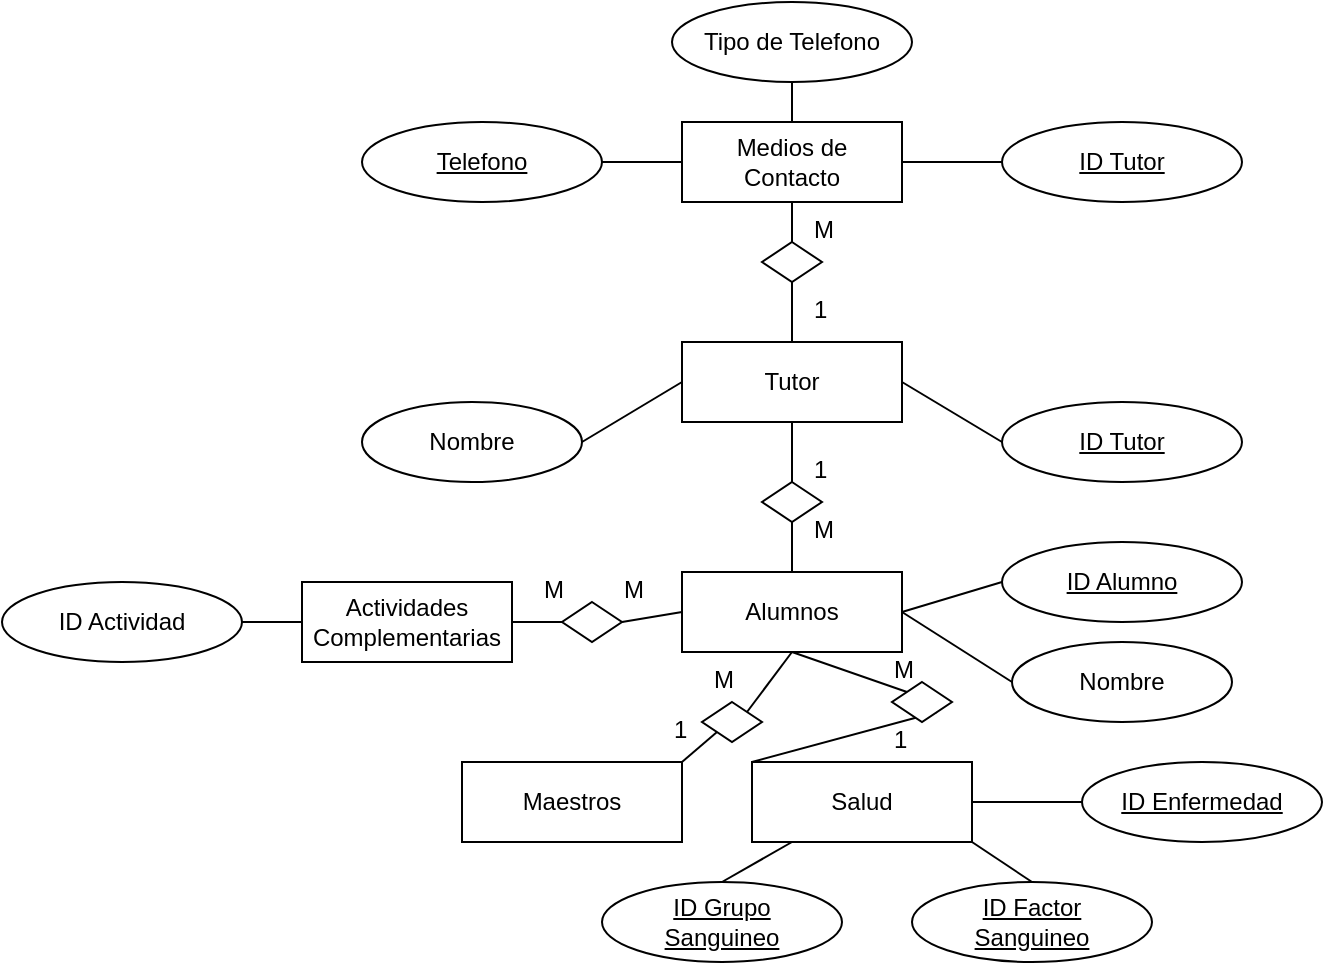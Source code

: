 <mxfile version="13.9.9" type="device"><diagram id="xXd5w46nhbYQpByzbaBO" name="Página-1"><mxGraphModel dx="1002" dy="581" grid="1" gridSize="10" guides="1" tooltips="1" connect="1" arrows="1" fold="1" page="1" pageScale="1" pageWidth="1920" pageHeight="1200" math="0" shadow="0"><root><mxCell id="0"/><mxCell id="1" parent="0"/><mxCell id="2sf03pPsfa5seIXpqSNx-1" value="Alumnos" style="whiteSpace=wrap;html=1;align=center;" vertex="1" parent="1"><mxGeometry x="360" y="965" width="110" height="40" as="geometry"/></mxCell><mxCell id="2sf03pPsfa5seIXpqSNx-5" value="Maestros" style="whiteSpace=wrap;html=1;align=center;" vertex="1" parent="1"><mxGeometry x="250" y="1060" width="110" height="40" as="geometry"/></mxCell><mxCell id="2sf03pPsfa5seIXpqSNx-6" value="Tutor" style="whiteSpace=wrap;html=1;align=center;" vertex="1" parent="1"><mxGeometry x="360" y="850" width="110" height="40" as="geometry"/></mxCell><mxCell id="2sf03pPsfa5seIXpqSNx-7" value="ID Tutor" style="ellipse;whiteSpace=wrap;html=1;align=center;fontStyle=4;" vertex="1" parent="1"><mxGeometry x="520" y="880" width="120" height="40" as="geometry"/></mxCell><mxCell id="2sf03pPsfa5seIXpqSNx-8" value="ID Alumno" style="ellipse;whiteSpace=wrap;html=1;align=center;fontStyle=4;" vertex="1" parent="1"><mxGeometry x="520" y="950" width="120" height="40" as="geometry"/></mxCell><mxCell id="2sf03pPsfa5seIXpqSNx-9" value="Medios de&lt;br&gt;Contacto" style="whiteSpace=wrap;html=1;align=center;" vertex="1" parent="1"><mxGeometry x="360" y="740" width="110" height="40" as="geometry"/></mxCell><mxCell id="2sf03pPsfa5seIXpqSNx-10" value="Actividades Complementarias" style="whiteSpace=wrap;html=1;align=center;" vertex="1" parent="1"><mxGeometry x="170" y="970" width="105" height="40" as="geometry"/></mxCell><mxCell id="2sf03pPsfa5seIXpqSNx-20" value="Telefono" style="ellipse;whiteSpace=wrap;html=1;align=center;fontStyle=4;" vertex="1" parent="1"><mxGeometry x="200" y="740" width="120" height="40" as="geometry"/></mxCell><mxCell id="2sf03pPsfa5seIXpqSNx-25" value="Tipo de Telefono" style="ellipse;whiteSpace=wrap;html=1;align=center;" vertex="1" parent="1"><mxGeometry x="355" y="680" width="120" height="40" as="geometry"/></mxCell><mxCell id="2sf03pPsfa5seIXpqSNx-28" value="ID Tutor" style="ellipse;whiteSpace=wrap;html=1;align=center;fontStyle=4;" vertex="1" parent="1"><mxGeometry x="520" y="740" width="120" height="40" as="geometry"/></mxCell><mxCell id="2sf03pPsfa5seIXpqSNx-29" value="Salud" style="whiteSpace=wrap;html=1;align=center;" vertex="1" parent="1"><mxGeometry x="395" y="1060" width="110" height="40" as="geometry"/></mxCell><mxCell id="2sf03pPsfa5seIXpqSNx-42" value="&lt;span&gt;ID Actividad&lt;/span&gt;" style="ellipse;whiteSpace=wrap;html=1;align=center;" vertex="1" parent="1"><mxGeometry x="20" y="970" width="120" height="40" as="geometry"/></mxCell><mxCell id="2sf03pPsfa5seIXpqSNx-43" value="&lt;span&gt;&lt;u&gt;ID Grupo&lt;br&gt;Sanguineo&lt;/u&gt;&lt;/span&gt;" style="ellipse;whiteSpace=wrap;html=1;align=center;" vertex="1" parent="1"><mxGeometry x="320" y="1120" width="120" height="40" as="geometry"/></mxCell><mxCell id="2sf03pPsfa5seIXpqSNx-45" value="&lt;span&gt;&lt;u&gt;ID Factor&lt;br&gt;Sanguineo&lt;/u&gt;&lt;/span&gt;" style="ellipse;whiteSpace=wrap;html=1;align=center;" vertex="1" parent="1"><mxGeometry x="475" y="1120" width="120" height="40" as="geometry"/></mxCell><mxCell id="2sf03pPsfa5seIXpqSNx-52" value="Nombre" style="ellipse;whiteSpace=wrap;html=1;align=center;" vertex="1" parent="1"><mxGeometry x="200" y="880" width="110" height="40" as="geometry"/></mxCell><mxCell id="2sf03pPsfa5seIXpqSNx-54" value="Nombre" style="ellipse;whiteSpace=wrap;html=1;align=center;" vertex="1" parent="1"><mxGeometry x="525" y="1000" width="110" height="40" as="geometry"/></mxCell><mxCell id="2sf03pPsfa5seIXpqSNx-63" value="" style="endArrow=none;html=1;rounded=0;entryX=0;entryY=0.5;entryDx=0;entryDy=0;exitX=1;exitY=0.5;exitDx=0;exitDy=0;" edge="1" parent="1" source="2sf03pPsfa5seIXpqSNx-9" target="2sf03pPsfa5seIXpqSNx-28"><mxGeometry relative="1" as="geometry"><mxPoint x="455" y="800" as="sourcePoint"/><mxPoint x="615" y="800" as="targetPoint"/></mxGeometry></mxCell><mxCell id="2sf03pPsfa5seIXpqSNx-64" value="" style="endArrow=none;html=1;rounded=0;exitX=0.5;exitY=1;exitDx=0;exitDy=0;entryX=0.5;entryY=0;entryDx=0;entryDy=0;" edge="1" parent="1" source="2sf03pPsfa5seIXpqSNx-25" target="2sf03pPsfa5seIXpqSNx-9"><mxGeometry relative="1" as="geometry"><mxPoint x="340" y="950" as="sourcePoint"/><mxPoint x="500" y="950" as="targetPoint"/></mxGeometry></mxCell><mxCell id="2sf03pPsfa5seIXpqSNx-65" value="" style="endArrow=none;html=1;rounded=0;exitX=1;exitY=0.5;exitDx=0;exitDy=0;entryX=0;entryY=0.5;entryDx=0;entryDy=0;" edge="1" parent="1" source="2sf03pPsfa5seIXpqSNx-20" target="2sf03pPsfa5seIXpqSNx-9"><mxGeometry relative="1" as="geometry"><mxPoint x="340" y="950" as="sourcePoint"/><mxPoint x="500" y="950" as="targetPoint"/></mxGeometry></mxCell><mxCell id="2sf03pPsfa5seIXpqSNx-66" value="" style="endArrow=none;html=1;rounded=0;exitX=0.5;exitY=1;exitDx=0;exitDy=0;entryX=0.5;entryY=0;entryDx=0;entryDy=0;" edge="1" parent="1" source="2sf03pPsfa5seIXpqSNx-9" target="2sf03pPsfa5seIXpqSNx-6"><mxGeometry relative="1" as="geometry"><mxPoint x="340" y="950" as="sourcePoint"/><mxPoint x="500" y="950" as="targetPoint"/></mxGeometry></mxCell><mxCell id="2sf03pPsfa5seIXpqSNx-67" value="" style="endArrow=none;html=1;rounded=0;exitX=1;exitY=0.5;exitDx=0;exitDy=0;entryX=0;entryY=0.5;entryDx=0;entryDy=0;" edge="1" parent="1" source="2sf03pPsfa5seIXpqSNx-6" target="2sf03pPsfa5seIXpqSNx-7"><mxGeometry relative="1" as="geometry"><mxPoint x="340" y="950" as="sourcePoint"/><mxPoint x="500" y="950" as="targetPoint"/></mxGeometry></mxCell><mxCell id="2sf03pPsfa5seIXpqSNx-68" value="" style="endArrow=none;html=1;rounded=0;exitX=1;exitY=0.5;exitDx=0;exitDy=0;entryX=0;entryY=0.5;entryDx=0;entryDy=0;" edge="1" parent="1" source="2sf03pPsfa5seIXpqSNx-52" target="2sf03pPsfa5seIXpqSNx-6"><mxGeometry relative="1" as="geometry"><mxPoint x="340" y="950" as="sourcePoint"/><mxPoint x="500" y="950" as="targetPoint"/></mxGeometry></mxCell><mxCell id="2sf03pPsfa5seIXpqSNx-69" value="" style="endArrow=none;html=1;rounded=0;exitX=1;exitY=0.5;exitDx=0;exitDy=0;entryX=0;entryY=0.5;entryDx=0;entryDy=0;" edge="1" parent="1" source="2sf03pPsfa5seIXpqSNx-86" target="2sf03pPsfa5seIXpqSNx-1"><mxGeometry relative="1" as="geometry"><mxPoint x="340" y="950" as="sourcePoint"/><mxPoint x="500" y="950" as="targetPoint"/></mxGeometry></mxCell><mxCell id="2sf03pPsfa5seIXpqSNx-70" value="" style="endArrow=none;html=1;rounded=0;entryX=0;entryY=0.5;entryDx=0;entryDy=0;exitX=1;exitY=0.5;exitDx=0;exitDy=0;" edge="1" parent="1" source="2sf03pPsfa5seIXpqSNx-1" target="2sf03pPsfa5seIXpqSNx-8"><mxGeometry relative="1" as="geometry"><mxPoint x="340" y="950" as="sourcePoint"/><mxPoint x="500" y="950" as="targetPoint"/></mxGeometry></mxCell><mxCell id="2sf03pPsfa5seIXpqSNx-71" value="" style="endArrow=none;html=1;rounded=0;entryX=0;entryY=0.5;entryDx=0;entryDy=0;exitX=1;exitY=0.5;exitDx=0;exitDy=0;" edge="1" parent="1" source="2sf03pPsfa5seIXpqSNx-1" target="2sf03pPsfa5seIXpqSNx-54"><mxGeometry relative="1" as="geometry"><mxPoint x="340" y="950" as="sourcePoint"/><mxPoint x="500" y="950" as="targetPoint"/></mxGeometry></mxCell><mxCell id="2sf03pPsfa5seIXpqSNx-72" value="" style="endArrow=none;html=1;rounded=0;entryX=0;entryY=0;entryDx=0;entryDy=0;exitX=1;exitY=1;exitDx=0;exitDy=0;" edge="1" parent="1" source="2sf03pPsfa5seIXpqSNx-91" target="2sf03pPsfa5seIXpqSNx-29"><mxGeometry relative="1" as="geometry"><mxPoint x="450" y="1030" as="sourcePoint"/><mxPoint x="500" y="950" as="targetPoint"/></mxGeometry></mxCell><mxCell id="2sf03pPsfa5seIXpqSNx-73" value="" style="endArrow=none;html=1;rounded=0;entryX=0.5;entryY=1;entryDx=0;entryDy=0;exitX=1;exitY=0;exitDx=0;exitDy=0;" edge="1" parent="1" source="2sf03pPsfa5seIXpqSNx-95" target="2sf03pPsfa5seIXpqSNx-1"><mxGeometry relative="1" as="geometry"><mxPoint x="340" y="950" as="sourcePoint"/><mxPoint x="500" y="950" as="targetPoint"/></mxGeometry></mxCell><mxCell id="2sf03pPsfa5seIXpqSNx-74" value="" style="endArrow=none;html=1;rounded=0;exitX=0.5;exitY=0;exitDx=0;exitDy=0;" edge="1" parent="1" source="2sf03pPsfa5seIXpqSNx-43" target="2sf03pPsfa5seIXpqSNx-29"><mxGeometry relative="1" as="geometry"><mxPoint x="340" y="950" as="sourcePoint"/><mxPoint x="530" y="1080" as="targetPoint"/></mxGeometry></mxCell><mxCell id="2sf03pPsfa5seIXpqSNx-76" value="" style="endArrow=none;html=1;rounded=0;entryX=0.5;entryY=0;entryDx=0;entryDy=0;exitX=1;exitY=1;exitDx=0;exitDy=0;" edge="1" parent="1" source="2sf03pPsfa5seIXpqSNx-29" target="2sf03pPsfa5seIXpqSNx-45"><mxGeometry relative="1" as="geometry"><mxPoint x="340" y="950" as="sourcePoint"/><mxPoint x="500" y="950" as="targetPoint"/></mxGeometry></mxCell><mxCell id="2sf03pPsfa5seIXpqSNx-78" value="" style="endArrow=none;html=1;rounded=0;exitX=0;exitY=0.5;exitDx=0;exitDy=0;entryX=1;entryY=0.5;entryDx=0;entryDy=0;" edge="1" parent="1" source="2sf03pPsfa5seIXpqSNx-10" target="2sf03pPsfa5seIXpqSNx-42"><mxGeometry relative="1" as="geometry"><mxPoint x="340" y="950" as="sourcePoint"/><mxPoint x="500" y="950" as="targetPoint"/></mxGeometry></mxCell><mxCell id="2sf03pPsfa5seIXpqSNx-79" value="" style="shape=rhombus;perimeter=rhombusPerimeter;whiteSpace=wrap;html=1;align=center;" vertex="1" parent="1"><mxGeometry x="400" y="920" width="30" height="20" as="geometry"/></mxCell><mxCell id="2sf03pPsfa5seIXpqSNx-80" value="" style="endArrow=none;html=1;rounded=0;exitX=0.5;exitY=0;exitDx=0;exitDy=0;entryX=0.5;entryY=1;entryDx=0;entryDy=0;" edge="1" parent="1" source="2sf03pPsfa5seIXpqSNx-1" target="2sf03pPsfa5seIXpqSNx-79"><mxGeometry relative="1" as="geometry"><mxPoint x="340" y="950" as="sourcePoint"/><mxPoint x="500" y="950" as="targetPoint"/></mxGeometry></mxCell><mxCell id="2sf03pPsfa5seIXpqSNx-82" value="" style="endArrow=none;html=1;rounded=0;exitX=0.5;exitY=1;exitDx=0;exitDy=0;entryX=0.5;entryY=0;entryDx=0;entryDy=0;" edge="1" parent="1" source="2sf03pPsfa5seIXpqSNx-6" target="2sf03pPsfa5seIXpqSNx-79"><mxGeometry relative="1" as="geometry"><mxPoint x="340" y="950" as="sourcePoint"/><mxPoint x="500" y="950" as="targetPoint"/></mxGeometry></mxCell><mxCell id="2sf03pPsfa5seIXpqSNx-83" value="M" style="text;strokeColor=none;fillColor=none;spacingLeft=4;spacingRight=4;overflow=hidden;rotatable=0;points=[[0,0.5],[1,0.5]];portConstraint=eastwest;fontSize=12;" vertex="1" parent="1"><mxGeometry x="420" y="930" width="40" height="30" as="geometry"/></mxCell><mxCell id="2sf03pPsfa5seIXpqSNx-84" value="1" style="text;strokeColor=none;fillColor=none;spacingLeft=4;spacingRight=4;overflow=hidden;rotatable=0;points=[[0,0.5],[1,0.5]];portConstraint=eastwest;fontSize=12;" vertex="1" parent="1"><mxGeometry x="420" y="900" width="40" height="30" as="geometry"/></mxCell><mxCell id="2sf03pPsfa5seIXpqSNx-86" value="" style="shape=rhombus;perimeter=rhombusPerimeter;whiteSpace=wrap;html=1;align=center;" vertex="1" parent="1"><mxGeometry x="300" y="980" width="30" height="20" as="geometry"/></mxCell><mxCell id="2sf03pPsfa5seIXpqSNx-87" value="" style="endArrow=none;html=1;rounded=0;exitX=1;exitY=0.5;exitDx=0;exitDy=0;entryX=0;entryY=0.5;entryDx=0;entryDy=0;" edge="1" parent="1" source="2sf03pPsfa5seIXpqSNx-10" target="2sf03pPsfa5seIXpqSNx-86"><mxGeometry relative="1" as="geometry"><mxPoint x="275" y="990" as="sourcePoint"/><mxPoint x="360" y="990" as="targetPoint"/></mxGeometry></mxCell><mxCell id="2sf03pPsfa5seIXpqSNx-89" value="M" style="text;strokeColor=none;fillColor=none;spacingLeft=4;spacingRight=4;overflow=hidden;rotatable=0;points=[[0,0.5],[1,0.5]];portConstraint=eastwest;fontSize=12;" vertex="1" parent="1"><mxGeometry x="285" y="960" width="40" height="30" as="geometry"/></mxCell><mxCell id="2sf03pPsfa5seIXpqSNx-90" value="M" style="text;strokeColor=none;fillColor=none;spacingLeft=4;spacingRight=4;overflow=hidden;rotatable=0;points=[[0,0.5],[1,0.5]];portConstraint=eastwest;fontSize=12;" vertex="1" parent="1"><mxGeometry x="325" y="960" width="40" height="30" as="geometry"/></mxCell><mxCell id="2sf03pPsfa5seIXpqSNx-91" value="" style="shape=rhombus;perimeter=rhombusPerimeter;whiteSpace=wrap;html=1;align=center;" vertex="1" parent="1"><mxGeometry x="465" y="1020" width="30" height="20" as="geometry"/></mxCell><mxCell id="2sf03pPsfa5seIXpqSNx-92" value="" style="endArrow=none;html=1;rounded=0;exitX=0.5;exitY=1;exitDx=0;exitDy=0;entryX=0;entryY=0;entryDx=0;entryDy=0;" edge="1" parent="1" source="2sf03pPsfa5seIXpqSNx-1" target="2sf03pPsfa5seIXpqSNx-91"><mxGeometry relative="1" as="geometry"><mxPoint x="415" y="1010" as="sourcePoint"/><mxPoint x="480" y="1060" as="targetPoint"/></mxGeometry></mxCell><mxCell id="2sf03pPsfa5seIXpqSNx-94" style="edgeStyle=none;rounded=0;orthogonalLoop=1;jettySize=auto;html=1;exitX=0;exitY=1;exitDx=0;exitDy=0;" edge="1" parent="1" source="2sf03pPsfa5seIXpqSNx-91" target="2sf03pPsfa5seIXpqSNx-91"><mxGeometry relative="1" as="geometry"/></mxCell><mxCell id="2sf03pPsfa5seIXpqSNx-95" value="" style="shape=rhombus;perimeter=rhombusPerimeter;whiteSpace=wrap;html=1;align=center;" vertex="1" parent="1"><mxGeometry x="370" y="1030" width="30" height="20" as="geometry"/></mxCell><mxCell id="2sf03pPsfa5seIXpqSNx-96" value="1" style="text;strokeColor=none;fillColor=none;spacingLeft=4;spacingRight=4;overflow=hidden;rotatable=0;points=[[0,0.5],[1,0.5]];portConstraint=eastwest;fontSize=12;" vertex="1" parent="1"><mxGeometry x="350" y="1030" width="40" height="30" as="geometry"/></mxCell><mxCell id="2sf03pPsfa5seIXpqSNx-97" value="M" style="text;strokeColor=none;fillColor=none;spacingLeft=4;spacingRight=4;overflow=hidden;rotatable=0;points=[[0,0.5],[1,0.5]];portConstraint=eastwest;fontSize=12;" vertex="1" parent="1"><mxGeometry x="370" y="1005" width="40" height="30" as="geometry"/></mxCell><mxCell id="2sf03pPsfa5seIXpqSNx-98" value="" style="endArrow=none;html=1;rounded=0;exitX=1;exitY=0;exitDx=0;exitDy=0;entryX=0;entryY=1;entryDx=0;entryDy=0;" edge="1" parent="1" source="2sf03pPsfa5seIXpqSNx-5" target="2sf03pPsfa5seIXpqSNx-95"><mxGeometry relative="1" as="geometry"><mxPoint x="360" y="1060" as="sourcePoint"/><mxPoint x="374" y="1050" as="targetPoint"/></mxGeometry></mxCell><mxCell id="2sf03pPsfa5seIXpqSNx-99" value="1" style="text;strokeColor=none;fillColor=none;spacingLeft=4;spacingRight=4;overflow=hidden;rotatable=0;points=[[0,0.5],[1,0.5]];portConstraint=eastwest;fontSize=12;" vertex="1" parent="1"><mxGeometry x="460" y="1035" width="40" height="30" as="geometry"/></mxCell><mxCell id="2sf03pPsfa5seIXpqSNx-100" value="M" style="text;strokeColor=none;fillColor=none;spacingLeft=4;spacingRight=4;overflow=hidden;rotatable=0;points=[[0,0.5],[1,0.5]];portConstraint=eastwest;fontSize=12;" vertex="1" parent="1"><mxGeometry x="460" y="1000" width="40" height="30" as="geometry"/></mxCell><mxCell id="2sf03pPsfa5seIXpqSNx-102" value="" style="endArrow=none;html=1;rounded=0;entryX=1;entryY=0.5;entryDx=0;entryDy=0;" edge="1" parent="1" target="2sf03pPsfa5seIXpqSNx-29"><mxGeometry relative="1" as="geometry"><mxPoint x="560" y="1080" as="sourcePoint"/><mxPoint x="480" y="1110" as="targetPoint"/></mxGeometry></mxCell><mxCell id="2sf03pPsfa5seIXpqSNx-103" value="&lt;u&gt;ID Enfermedad&lt;/u&gt;" style="ellipse;whiteSpace=wrap;html=1;align=center;" vertex="1" parent="1"><mxGeometry x="560" y="1060" width="120" height="40" as="geometry"/></mxCell><mxCell id="2sf03pPsfa5seIXpqSNx-104" value="" style="shape=rhombus;perimeter=rhombusPerimeter;whiteSpace=wrap;html=1;align=center;" vertex="1" parent="1"><mxGeometry x="400" y="800" width="30" height="20" as="geometry"/></mxCell><mxCell id="2sf03pPsfa5seIXpqSNx-105" value="1" style="text;strokeColor=none;fillColor=none;spacingLeft=4;spacingRight=4;overflow=hidden;rotatable=0;points=[[0,0.5],[1,0.5]];portConstraint=eastwest;fontSize=12;" vertex="1" parent="1"><mxGeometry x="420" y="820" width="40" height="30" as="geometry"/></mxCell><mxCell id="2sf03pPsfa5seIXpqSNx-106" value="M" style="text;strokeColor=none;fillColor=none;spacingLeft=4;spacingRight=4;overflow=hidden;rotatable=0;points=[[0,0.5],[1,0.5]];portConstraint=eastwest;fontSize=12;" vertex="1" parent="1"><mxGeometry x="420" y="780" width="40" height="30" as="geometry"/></mxCell></root></mxGraphModel></diagram></mxfile>